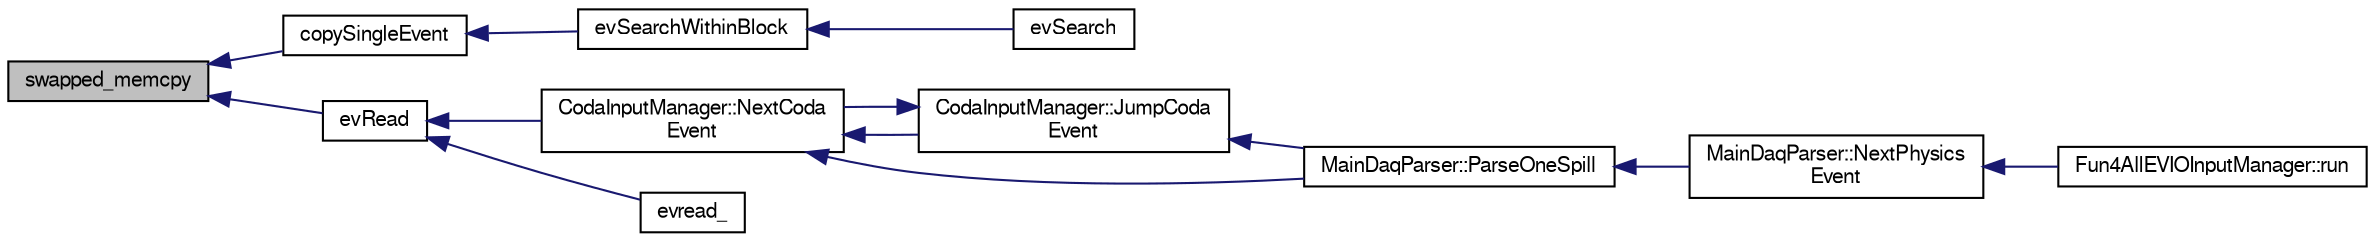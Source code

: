 digraph "swapped_memcpy"
{
  bgcolor="transparent";
  edge [fontname="FreeSans",fontsize="10",labelfontname="FreeSans",labelfontsize="10"];
  node [fontname="FreeSans",fontsize="10",shape=record];
  rankdir="LR";
  Node1 [label="swapped_memcpy",height=0.2,width=0.4,color="black", fillcolor="grey75", style="filled" fontcolor="black"];
  Node1 -> Node2 [dir="back",color="midnightblue",fontsize="10",style="solid",fontname="FreeSans"];
  Node2 [label="copySingleEvent",height=0.2,width=0.4,color="black",URL="$d9/dca/evio_8c.html#abfa7e019710ae7692d1c5c623f395faa"];
  Node2 -> Node3 [dir="back",color="midnightblue",fontsize="10",style="solid",fontname="FreeSans"];
  Node3 [label="evSearchWithinBlock",height=0.2,width=0.4,color="black",URL="$d9/dca/evio_8c.html#aa7c8f208e69fdafee6e63972be1b04bd"];
  Node3 -> Node4 [dir="back",color="midnightblue",fontsize="10",style="solid",fontname="FreeSans"];
  Node4 [label="evSearch",height=0.2,width=0.4,color="black",URL="$d9/dca/evio_8c.html#a00c2c7f581e641b8b47637883ddb4333"];
  Node1 -> Node5 [dir="back",color="midnightblue",fontsize="10",style="solid",fontname="FreeSans"];
  Node5 [label="evRead",height=0.2,width=0.4,color="black",URL="$d9/df8/evio_8h.html#a6d108c15d7831eef29f733da52b8543f"];
  Node5 -> Node6 [dir="back",color="midnightblue",fontsize="10",style="solid",fontname="FreeSans"];
  Node6 [label="CodaInputManager::NextCoda\lEvent",height=0.2,width=0.4,color="black",URL="$d9/de8/classCodaInputManager.html#aedda0f443ef8f023461c82dfc42c86c4"];
  Node6 -> Node7 [dir="back",color="midnightblue",fontsize="10",style="solid",fontname="FreeSans"];
  Node7 [label="CodaInputManager::JumpCoda\lEvent",height=0.2,width=0.4,color="black",URL="$d9/de8/classCodaInputManager.html#aaeb27a863ef1b2598575d927b447b00a"];
  Node7 -> Node6 [dir="back",color="midnightblue",fontsize="10",style="solid",fontname="FreeSans"];
  Node7 -> Node8 [dir="back",color="midnightblue",fontsize="10",style="solid",fontname="FreeSans"];
  Node8 [label="MainDaqParser::ParseOneSpill",height=0.2,width=0.4,color="black",URL="$df/dcd/classMainDaqParser.html#aec37294974c2bae1ec389cfc1b6ce2ae"];
  Node8 -> Node9 [dir="back",color="midnightblue",fontsize="10",style="solid",fontname="FreeSans"];
  Node9 [label="MainDaqParser::NextPhysics\lEvent",height=0.2,width=0.4,color="black",URL="$df/dcd/classMainDaqParser.html#a82fee38c4e8fa7912e47085f7e66f97d"];
  Node9 -> Node10 [dir="back",color="midnightblue",fontsize="10",style="solid",fontname="FreeSans"];
  Node10 [label="Fun4AllEVIOInputManager::run",height=0.2,width=0.4,color="black",URL="$d3/d97/classFun4AllEVIOInputManager.html#af61a28facba084aad29bf788ef2d28e7"];
  Node6 -> Node8 [dir="back",color="midnightblue",fontsize="10",style="solid",fontname="FreeSans"];
  Node5 -> Node11 [dir="back",color="midnightblue",fontsize="10",style="solid",fontname="FreeSans"];
  Node11 [label="evread_",height=0.2,width=0.4,color="black",URL="$d9/dca/evio_8c.html#ae03ba5881a2cca0aa4b784aa018f1db5"];
}
